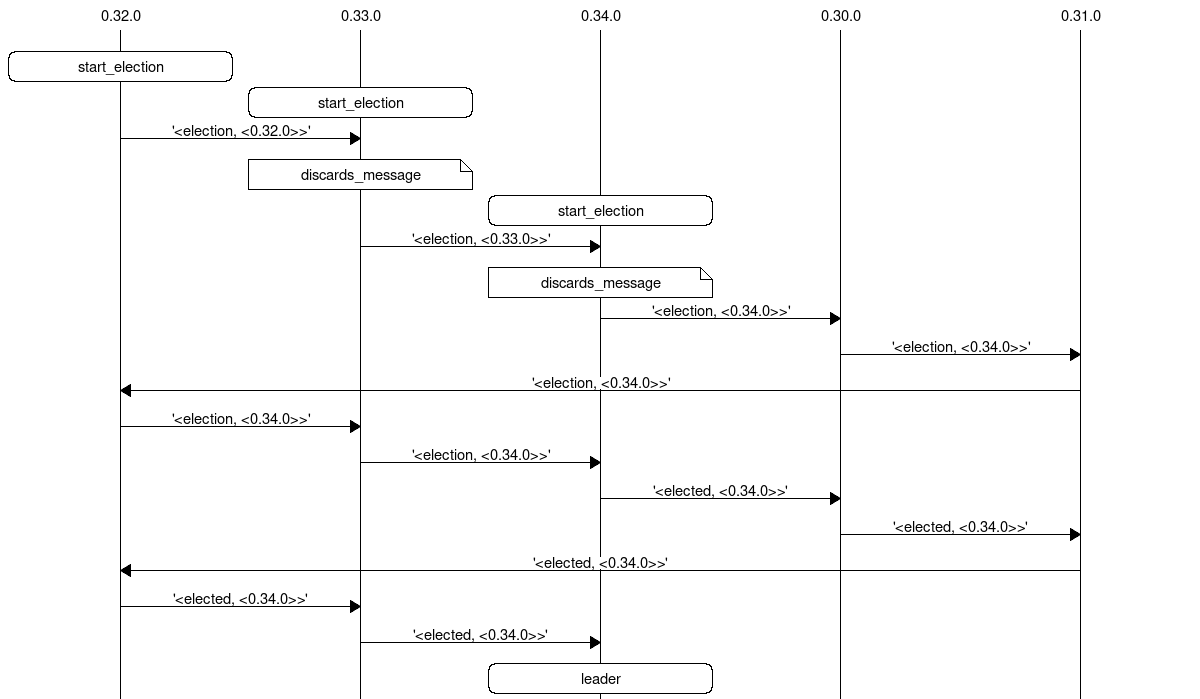 msc {
 hscale=2;
"0.32.0", "0.33.0", "0.34.0", "0.30.0", "0.31.0";|||;
"0.32.0" rbox "0.32.0" [label="start_election"];
"0.33.0" rbox "0.33.0" [label="start_election"];
"0.32.0" => "0.33.0" [label="'<election, <0.32.0>>'"];
"0.33.0" note "0.33.0" [label="discards_message"];
"0.34.0" rbox "0.34.0" [label="start_election"];
"0.33.0" => "0.34.0" [label="'<election, <0.33.0>>'"];
"0.34.0" note "0.34.0" [label="discards_message"];
"0.34.0" => "0.30.0" [label="'<election, <0.34.0>>'"];
"0.30.0" => "0.31.0" [label="'<election, <0.34.0>>'"];
"0.31.0" => "0.32.0" [label="'<election, <0.34.0>>'"];
"0.32.0" => "0.33.0" [label="'<election, <0.34.0>>'"];
"0.33.0" => "0.34.0" [label="'<election, <0.34.0>>'"];
"0.34.0" => "0.30.0" [label="'<elected, <0.34.0>>'"];
"0.30.0" => "0.31.0" [label="'<elected, <0.34.0>>'"];
"0.31.0" => "0.32.0" [label="'<elected, <0.34.0>>'"];
"0.32.0" => "0.33.0" [label="'<elected, <0.34.0>>'"];
"0.33.0" => "0.34.0" [label="'<elected, <0.34.0>>'"];
"0.34.0" rbox "0.34.0" [label="leader"];
}
